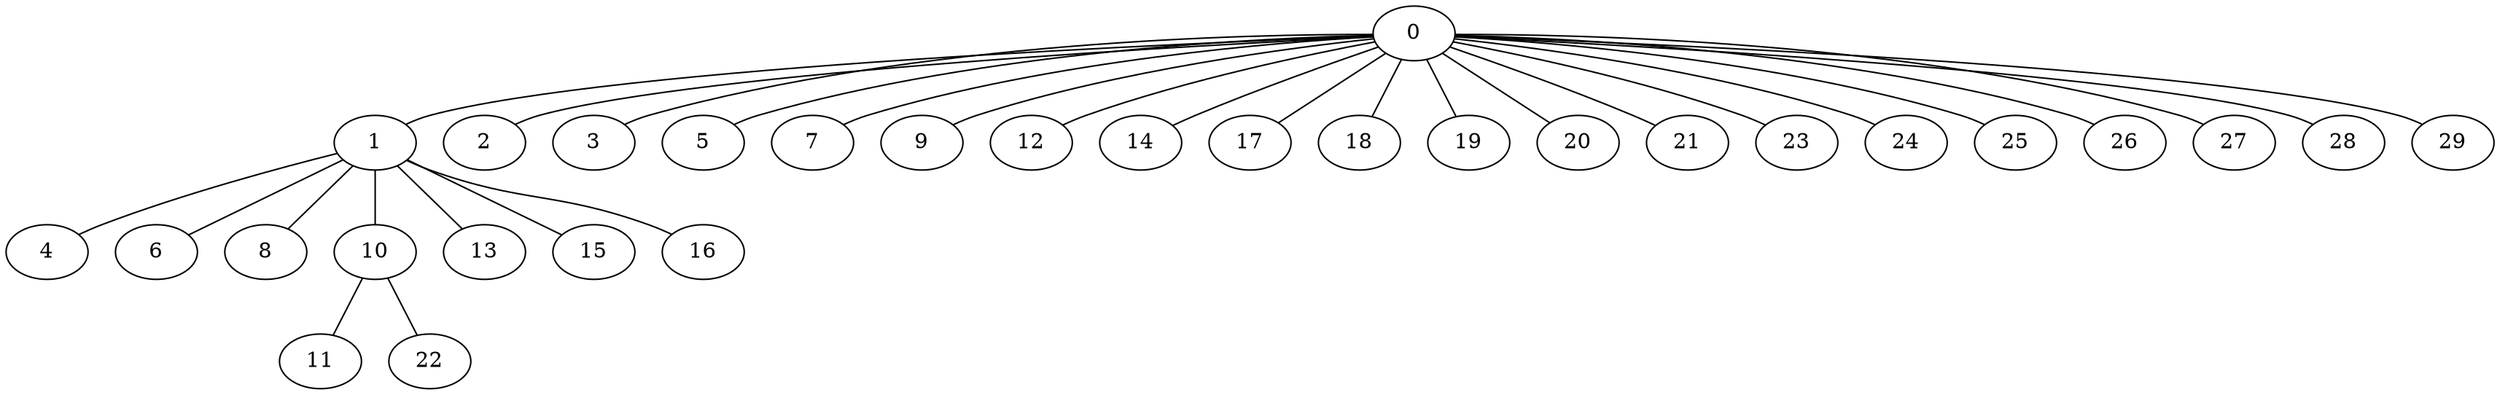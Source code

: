 strict graph G {
0;
1;
2;
3;
4;
5;
6;
7;
8;
9;
10;
11;
12;
13;
14;
15;
16;
17;
18;
19;
20;
21;
22;
23;
24;
25;
26;
27;
28;
29;
0 -- 9;
1 -- 13;
10 -- 22;
0 -- 12;
0 -- 26;
0 -- 1;
0 -- 29;
10 -- 11;
0 -- 17;
0 -- 25;
0 -- 28;
0 -- 19;
1 -- 8;
1 -- 4;
0 -- 14;
0 -- 20;
0 -- 24;
0 -- 27;
0 -- 3;
1 -- 16;
1 -- 6;
0 -- 2;
1 -- 10;
0 -- 23;
0 -- 5;
0 -- 18;
0 -- 21;
0 -- 7;
1 -- 15;
}
